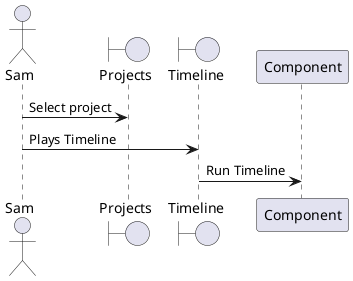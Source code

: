 @startuml
actor Sam

boundary Projects
boundary Timeline
Sam -> Projects: Select project

Sam -> Timeline: Plays Timeline
Timeline -> Component: Run Timeline
@enduml